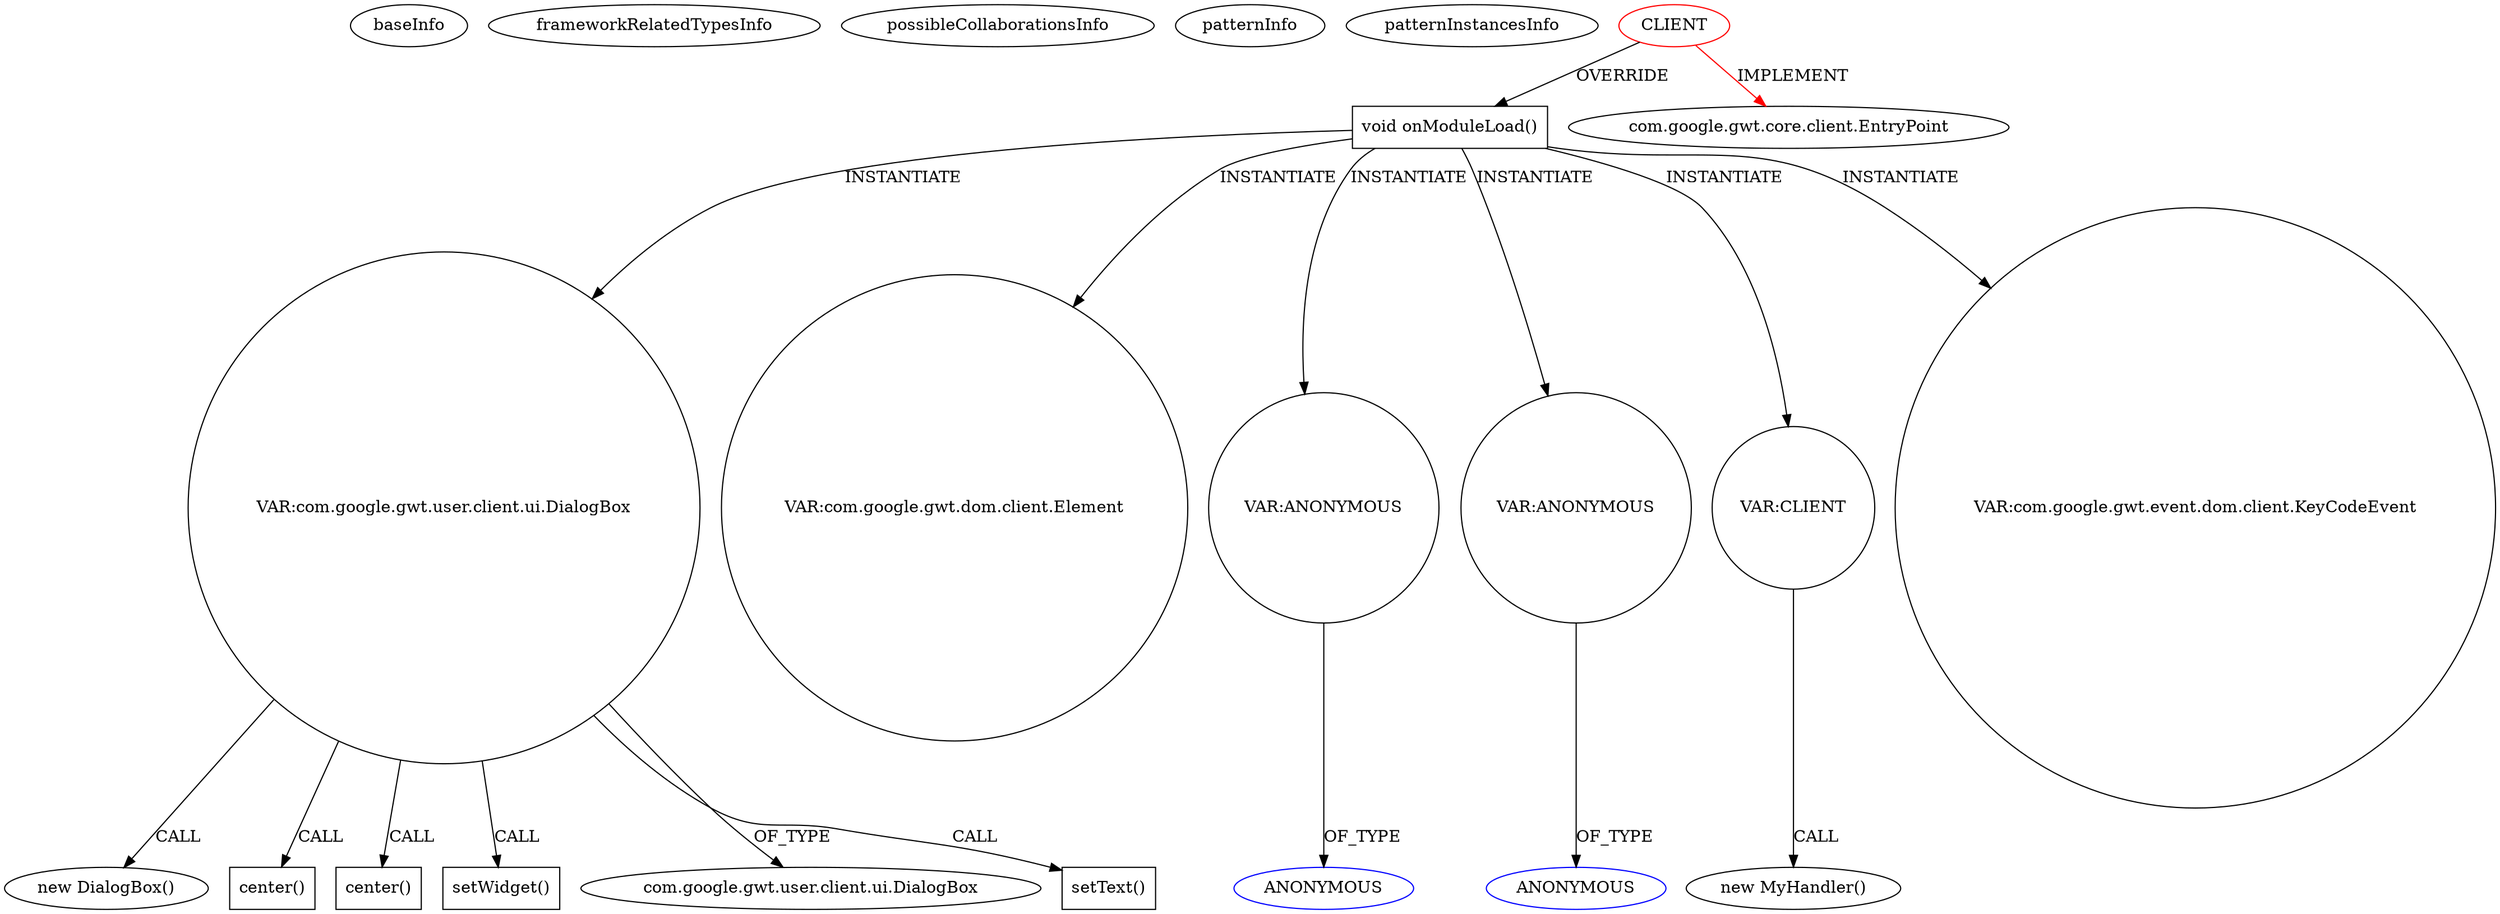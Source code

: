 digraph {
baseInfo[graphId=623,category="pattern",isAnonymous=false,possibleRelation=false]
frameworkRelatedTypesInfo[0="com.google.gwt.core.client.EntryPoint"]
possibleCollaborationsInfo[]
patternInfo[frequency=12.0,patternRootClient=0]
patternInstancesInfo[0="xinl-feedlosophor~/xinl-feedlosophor/feedlosophor-master/Feedlosophor/src/feedlosophor/client/Feedlosophor.java~Feedlosophor~4708",1="lferna-Padel~/lferna-Padel/Padel-master/src/padel/client/Padel.java~Padel~3621",2="AquaWolf-frontier-manager~/AquaWolf-frontier-manager/frontier-manager-master/Frontier Manager Server/src/de/waldmeisterundfreunde/frontiermanger/client/Frontier_Manager.java~Frontier_Manager~20",3="chap19150-SeptaSquared~/chap19150-SeptaSquared/SeptaSquared-master/SeptaSquare/src/com/chapslife/septasquare/client/SeptaSquare.java~SeptaSquare~1059",4="BrianHenryIE-GwtDropwizard~/BrianHenryIE-GwtDropwizard/GwtDropwizard-master/src/main/java/ie/brianhenry/gwtdropwizard/client/GwtDropwizardClient.java~GwtDropwizardClient~44",5="MainMain-ChatCafeine~/MainMain-ChatCafeine/ChatCafeine-master/ChatCafeine/src/sources/client/ChatCafeine.java~ChatCafeine~180",6="ravitle-JBTest~/ravitle-JBTest/JBTest-master/JBTest/src/jbtestPro_v1/client/JbtestPro_v1.java~JbtestPro_v1~4329",7="karuto-cloud-storage-gallery~/karuto-cloud-storage-gallery/cloud-storage-gallery-master/src/com/mycompany/cloudstoragegallery/client/CloudStorageGallery.java~CloudStorageGallery~3400",8="marchold-BandRidesServer~/marchold-BandRidesServer/BandRidesServer-master/Band-Rides-Server/src/com/catglo/bandridesserver/client/Band_Rides_Server.java~Band_Rides_Server~3705",9="robinkeunen-shiny-octo-ironman~/robinkeunen-shiny-octo-ironman/shiny-octo-ironman-master/Guestbook/src/guestbook/client/Guestbook.java~Guestbook~4419",10="ph73nt-fuzzy-archer~/ph73nt-fuzzy-archer/fuzzy-archer-master/src/couk/fishlegs/nucmedone/client/NucMedOne.java~NucMedOne~4289",11="hershal-supertictactoe~/hershal-supertictactoe/supertictactoe-master/src/com/supertictactoe/supertictactoe/client/SuperTicTacToe.java~SuperTicTacToe~1407"]
36[label="new DialogBox()",vertexType="CONSTRUCTOR_CALL",isFrameworkType=false]
37[label="VAR:com.google.gwt.user.client.ui.DialogBox",vertexType="VARIABLE_EXPRESION",isFrameworkType=false,shape=circle]
120[label="center()",vertexType="INSIDE_CALL",isFrameworkType=false,shape=box]
130[label="center()",vertexType="INSIDE_CALL",isFrameworkType=false,shape=box]
81[label="setWidget()",vertexType="INSIDE_CALL",isFrameworkType=false,shape=box]
2[label="void onModuleLoad()",vertexType="OVERRIDING_METHOD_DECLARATION",isFrameworkType=false,shape=box]
46[label="VAR:com.google.gwt.dom.client.Element",vertexType="VARIABLE_EXPRESION",isFrameworkType=false,shape=circle]
0[label="CLIENT",vertexType="ROOT_CLIENT_CLASS_DECLARATION",isFrameworkType=false,color=red]
1[label="com.google.gwt.core.client.EntryPoint",vertexType="FRAMEWORK_INTERFACE_TYPE",isFrameworkType=false]
110[label="VAR:ANONYMOUS",vertexType="VARIABLE_EXPRESION",isFrameworkType=false,shape=circle]
111[label="ANONYMOUS",vertexType="REFERENCE_ANONYMOUS_DECLARATION",isFrameworkType=false,color=blue]
85[label="VAR:ANONYMOUS",vertexType="VARIABLE_EXPRESION",isFrameworkType=false,shape=circle]
86[label="ANONYMOUS",vertexType="REFERENCE_ANONYMOUS_DECLARATION",isFrameworkType=false,color=blue]
134[label="VAR:CLIENT",vertexType="VARIABLE_EXPRESION",isFrameworkType=false,shape=circle]
94[label="VAR:com.google.gwt.event.dom.client.KeyCodeEvent",vertexType="VARIABLE_EXPRESION",isFrameworkType=false,shape=circle]
133[label="new MyHandler()",vertexType="CONSTRUCTOR_CALL",isFrameworkType=false]
38[label="com.google.gwt.user.client.ui.DialogBox",vertexType="FRAMEWORK_CLASS_TYPE",isFrameworkType=false]
40[label="setText()",vertexType="INSIDE_CALL",isFrameworkType=false,shape=box]
2->85[label="INSTANTIATE"]
134->133[label="CALL"]
2->134[label="INSTANTIATE"]
0->1[label="IMPLEMENT",color=red]
37->38[label="OF_TYPE"]
2->110[label="INSTANTIATE"]
37->130[label="CALL"]
2->37[label="INSTANTIATE"]
37->81[label="CALL"]
37->120[label="CALL"]
37->40[label="CALL"]
2->46[label="INSTANTIATE"]
37->36[label="CALL"]
0->2[label="OVERRIDE"]
85->86[label="OF_TYPE"]
2->94[label="INSTANTIATE"]
110->111[label="OF_TYPE"]
}
